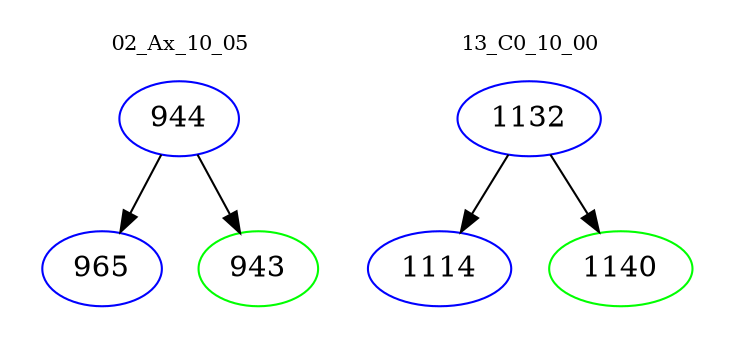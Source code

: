 digraph{
subgraph cluster_0 {
color = white
label = "02_Ax_10_05";
fontsize=10;
T0_944 [label="944", color="blue"]
T0_944 -> T0_965 [color="black"]
T0_965 [label="965", color="blue"]
T0_944 -> T0_943 [color="black"]
T0_943 [label="943", color="green"]
}
subgraph cluster_1 {
color = white
label = "13_C0_10_00";
fontsize=10;
T1_1132 [label="1132", color="blue"]
T1_1132 -> T1_1114 [color="black"]
T1_1114 [label="1114", color="blue"]
T1_1132 -> T1_1140 [color="black"]
T1_1140 [label="1140", color="green"]
}
}
